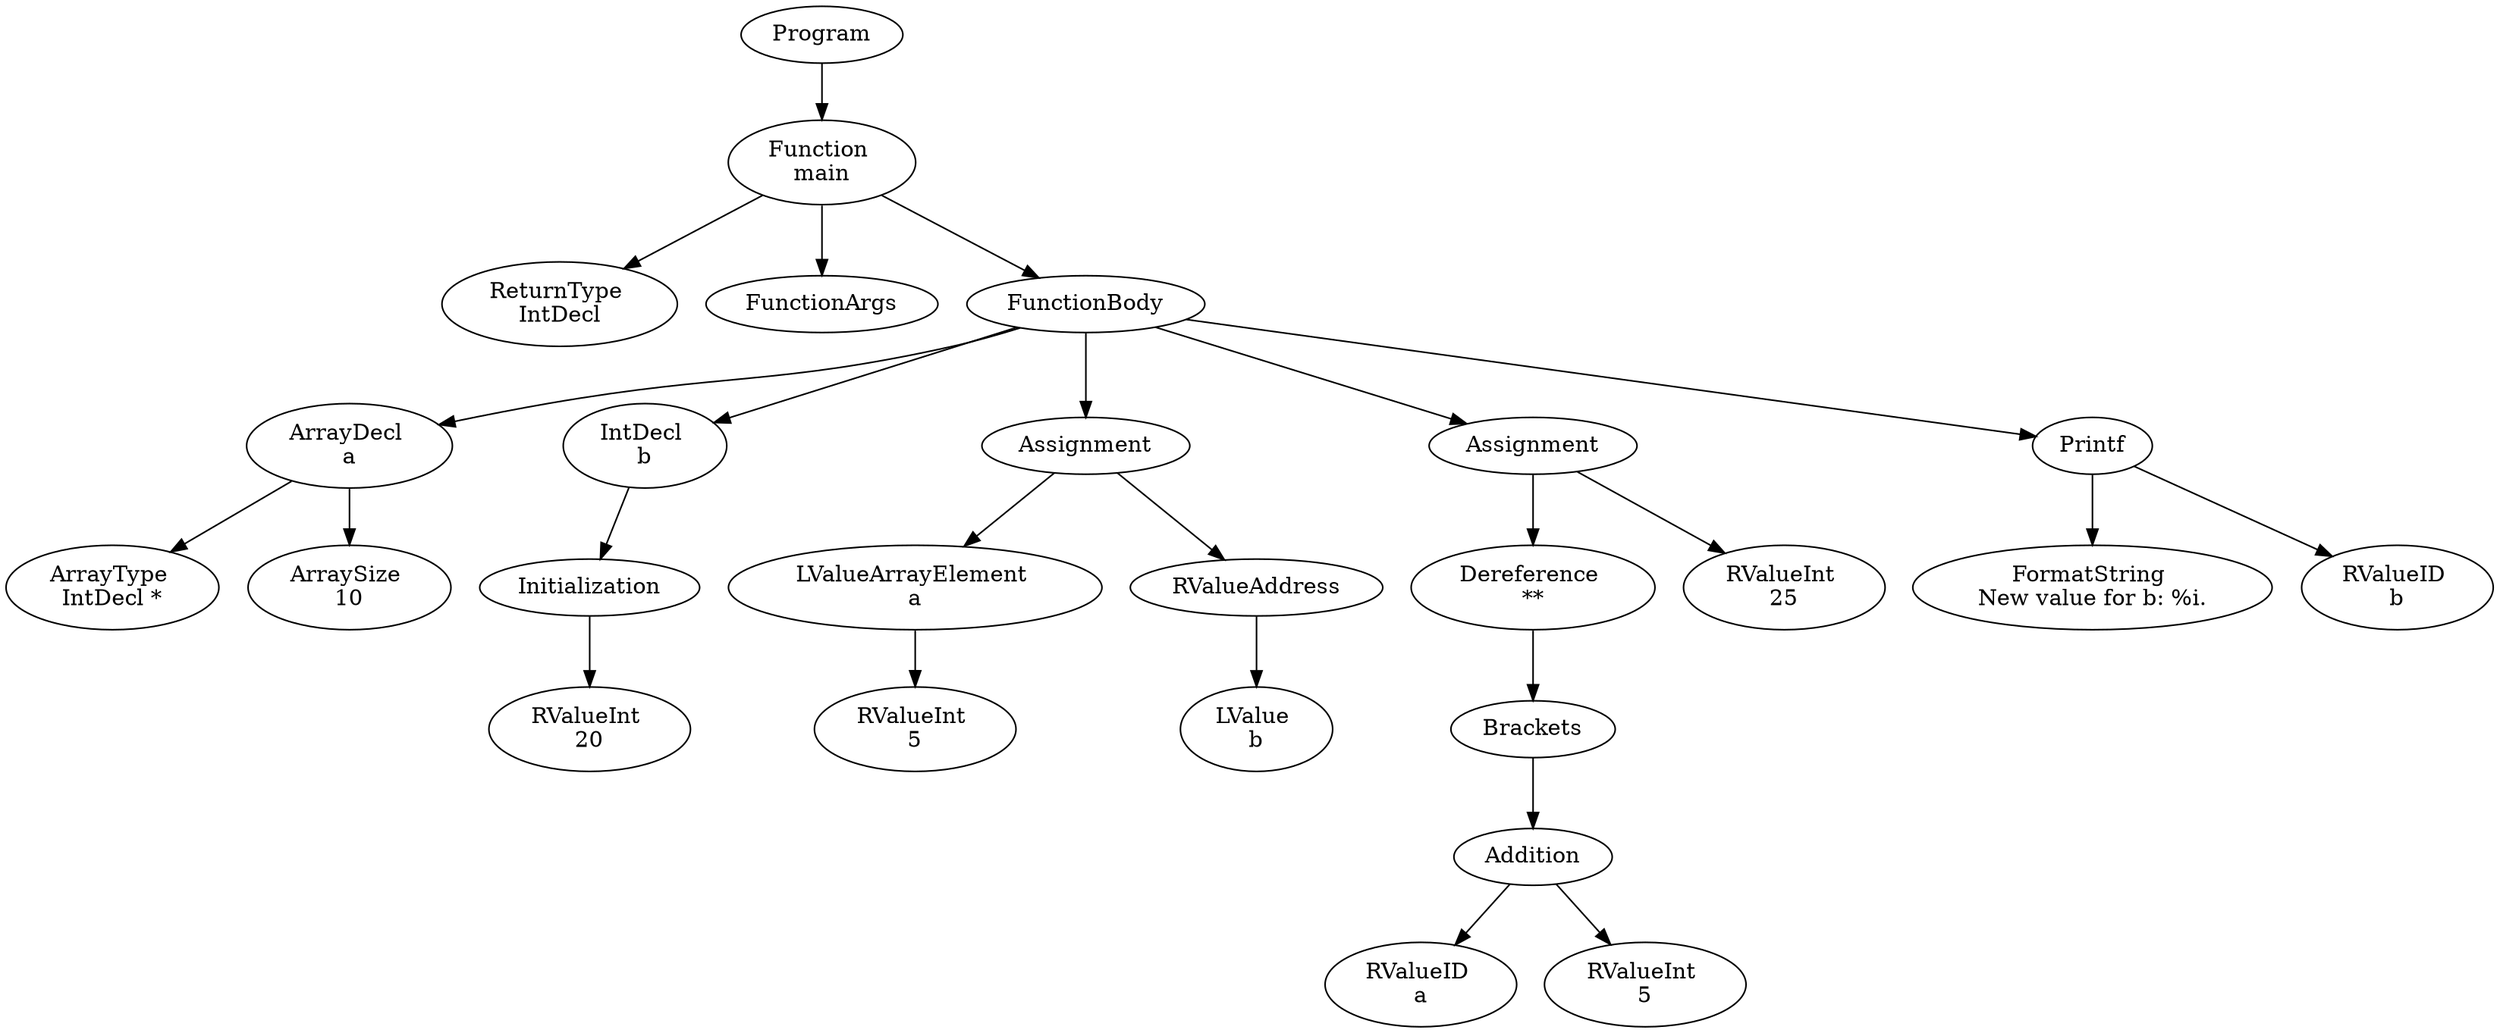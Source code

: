 digraph AST {
1 [label="Program"];
2 [label="Function \nmain"];
3 [label="ReturnType \nIntDecl"];
4 [label="FunctionArgs"];
5 [label="FunctionBody"];
6 [label="ArrayDecl \na"];
7 [label="ArrayType \nIntDecl *"];
8 [label="ArraySize \n10"];
6 -> 7;
6 -> 8;
9 [label="IntDecl \nb"];
10 [label="Initialization"];
11 [label="RValueInt \n20"];
10 -> 11;
9 -> 10;
12 [label="Assignment"];
13 [label="LValueArrayElement \na"];
14 [label="RValueInt \n5"];
13 -> 14;
15 [label="RValueAddress"];
16 [label="LValue \nb"];
15 -> 16;
12 -> 13;
12 -> 15;
17 [label="Assignment"];
18 [label="Dereference \n**"];
19 [label="Brackets"];
20 [label="Addition"];
21 [label="RValueID \na"];
22 [label="RValueInt \n5"];
20 -> 21;
20 -> 22;
19 -> 20;
18 -> 19;
23 [label="RValueInt \n25"];
17 -> 18;
17 -> 23;
24 [label="Printf"];
25 [label="FormatString \nNew value for b: %i.\n"];
26 [label="RValueID \nb"];
24 -> 25;
24 -> 26;
5 -> 6;
5 -> 9;
5 -> 12;
5 -> 17;
5 -> 24;
2 -> 3;
2 -> 4;
2 -> 5;
1 -> 2;
}